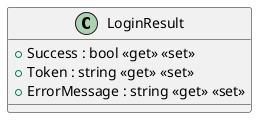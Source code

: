 @startuml
class LoginResult {
    + Success : bool <<get>> <<set>>
    + Token : string <<get>> <<set>>
    + ErrorMessage : string <<get>> <<set>>
}
@enduml
